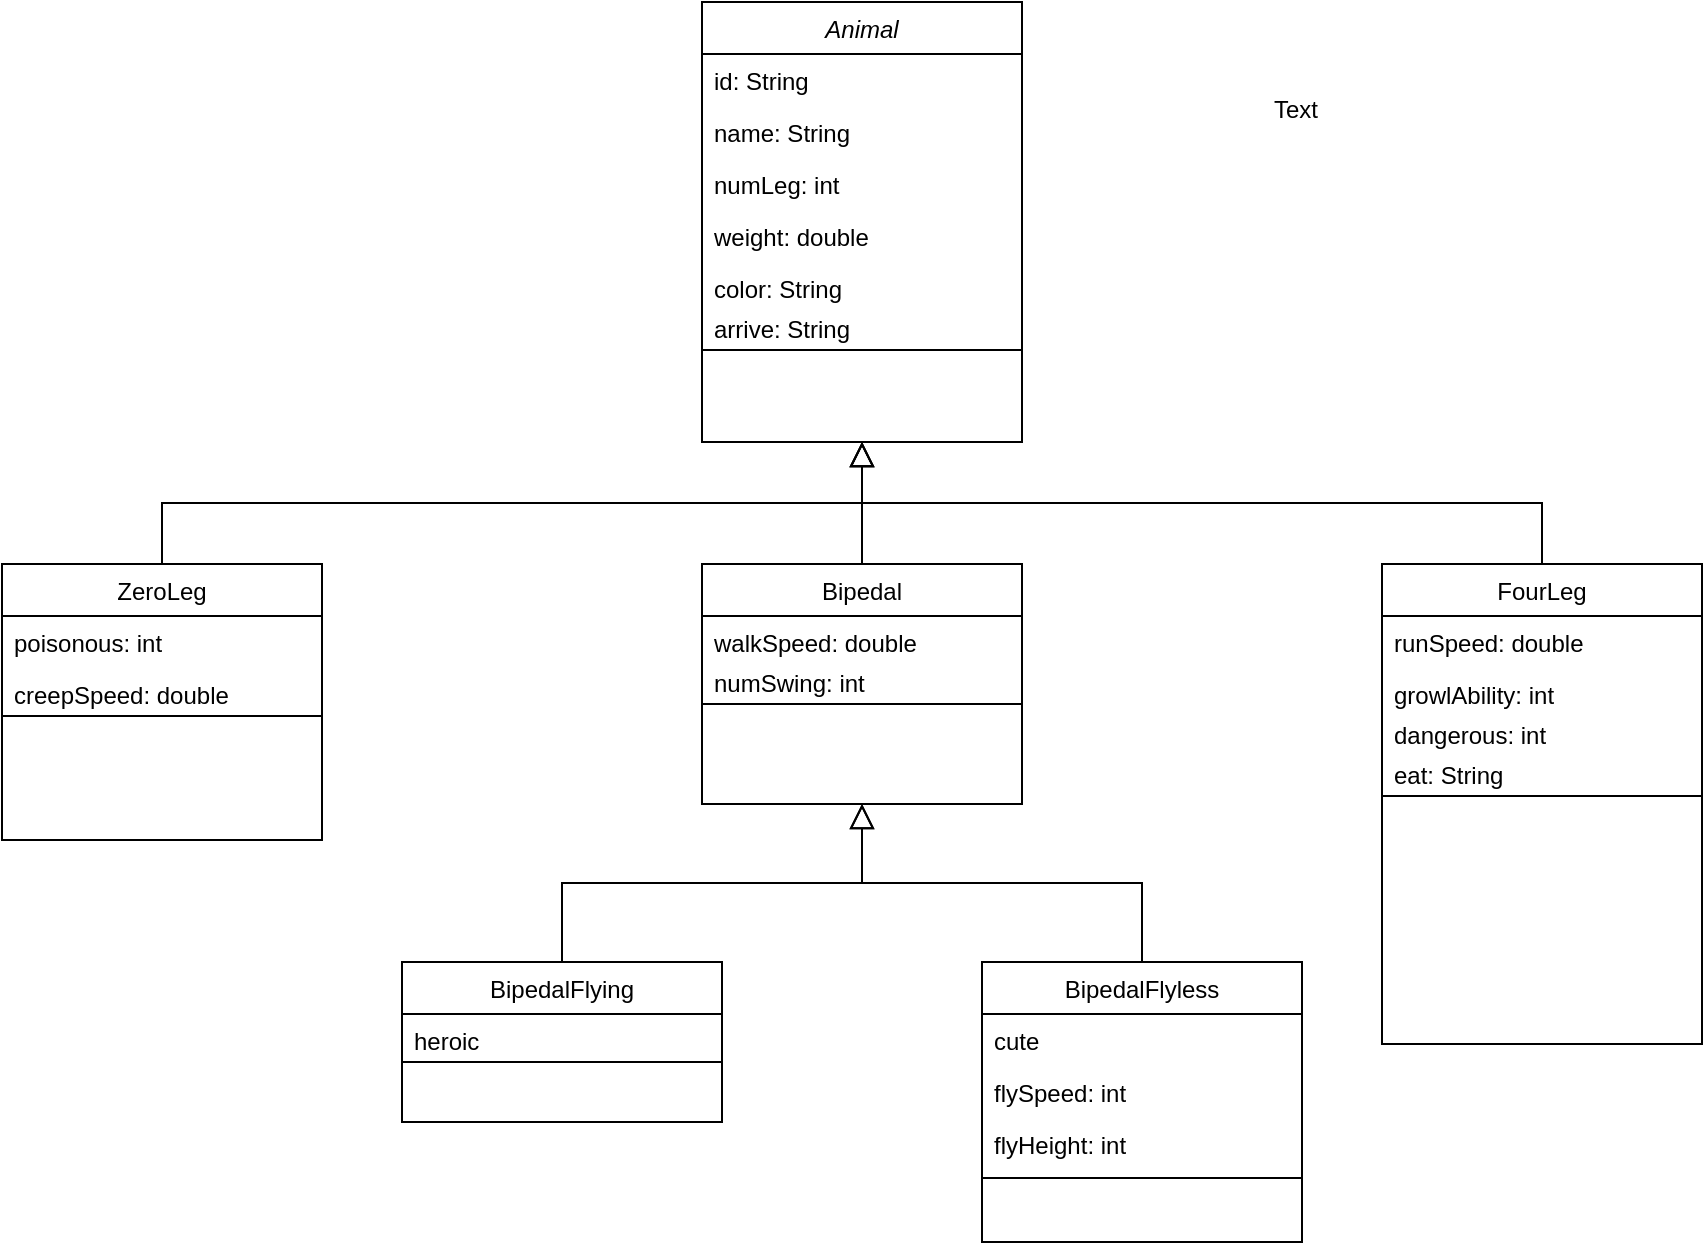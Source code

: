 <mxfile version="14.1.8" type="github">
  <diagram id="C5RBs43oDa-KdzZeNtuy" name="Page-1">
    <mxGraphModel dx="1865" dy="548" grid="1" gridSize="10" guides="1" tooltips="1" connect="1" arrows="1" fold="1" page="1" pageScale="1" pageWidth="827" pageHeight="1169" math="0" shadow="0">
      <root>
        <mxCell id="WIyWlLk6GJQsqaUBKTNV-0" />
        <mxCell id="WIyWlLk6GJQsqaUBKTNV-1" parent="WIyWlLk6GJQsqaUBKTNV-0" />
        <mxCell id="zkfFHV4jXpPFQw0GAbJ--0" value="Animal" style="swimlane;fontStyle=2;align=center;verticalAlign=top;childLayout=stackLayout;horizontal=1;startSize=26;horizontalStack=0;resizeParent=1;resizeLast=0;collapsible=1;marginBottom=0;rounded=0;shadow=0;strokeWidth=1;" parent="WIyWlLk6GJQsqaUBKTNV-1" vertex="1">
          <mxGeometry x="220" y="120" width="160" height="220" as="geometry">
            <mxRectangle x="230" y="140" width="160" height="26" as="alternateBounds" />
          </mxGeometry>
        </mxCell>
        <mxCell id="zkfFHV4jXpPFQw0GAbJ--2" value="id: String " style="text;align=left;verticalAlign=top;spacingLeft=4;spacingRight=4;overflow=hidden;rotatable=0;points=[[0,0.5],[1,0.5]];portConstraint=eastwest;rounded=0;shadow=0;html=0;" parent="zkfFHV4jXpPFQw0GAbJ--0" vertex="1">
          <mxGeometry y="26" width="160" height="26" as="geometry" />
        </mxCell>
        <mxCell id="zkfFHV4jXpPFQw0GAbJ--1" value="name: String" style="text;align=left;verticalAlign=top;spacingLeft=4;spacingRight=4;overflow=hidden;rotatable=0;points=[[0,0.5],[1,0.5]];portConstraint=eastwest;" parent="zkfFHV4jXpPFQw0GAbJ--0" vertex="1">
          <mxGeometry y="52" width="160" height="26" as="geometry" />
        </mxCell>
        <mxCell id="zkfFHV4jXpPFQw0GAbJ--3" value="numLeg: int" style="text;align=left;verticalAlign=top;spacingLeft=4;spacingRight=4;overflow=hidden;rotatable=0;points=[[0,0.5],[1,0.5]];portConstraint=eastwest;rounded=0;shadow=0;html=0;" parent="zkfFHV4jXpPFQw0GAbJ--0" vertex="1">
          <mxGeometry y="78" width="160" height="26" as="geometry" />
        </mxCell>
        <mxCell id="mXU3f5jDPREztVTC0XQW-5" value="weight: double" style="text;align=left;verticalAlign=top;spacingLeft=4;spacingRight=4;overflow=hidden;rotatable=0;points=[[0,0.5],[1,0.5]];portConstraint=eastwest;rounded=0;shadow=0;html=0;" parent="zkfFHV4jXpPFQw0GAbJ--0" vertex="1">
          <mxGeometry y="104" width="160" height="26" as="geometry" />
        </mxCell>
        <mxCell id="Qt1jgcoyq6LtD87Y_nXF-11" value="color: String" style="text;html=1;resizable=0;autosize=1;align=left;verticalAlign=top;points=[];fillColor=none;strokeColor=none;rounded=0;shadow=0;spacingLeft=4;spacingRight=4;" parent="zkfFHV4jXpPFQw0GAbJ--0" vertex="1">
          <mxGeometry y="130" width="160" height="20" as="geometry" />
        </mxCell>
        <mxCell id="Qt1jgcoyq6LtD87Y_nXF-17" value="arrive: String" style="text;html=1;resizable=0;autosize=1;align=left;verticalAlign=top;points=[];fillColor=none;strokeColor=none;rounded=0;shadow=0;spacingLeft=4;spacingRight=4;" parent="zkfFHV4jXpPFQw0GAbJ--0" vertex="1">
          <mxGeometry y="150" width="160" height="20" as="geometry" />
        </mxCell>
        <mxCell id="zkfFHV4jXpPFQw0GAbJ--4" value="" style="line;html=1;strokeWidth=1;align=left;verticalAlign=middle;spacingTop=-1;spacingLeft=3;spacingRight=3;rotatable=0;labelPosition=right;points=[];portConstraint=eastwest;" parent="zkfFHV4jXpPFQw0GAbJ--0" vertex="1">
          <mxGeometry y="170" width="160" height="8" as="geometry" />
        </mxCell>
        <mxCell id="zkfFHV4jXpPFQw0GAbJ--6" value="ZeroLeg" style="swimlane;fontStyle=0;align=center;verticalAlign=top;childLayout=stackLayout;horizontal=1;startSize=26;horizontalStack=0;resizeParent=1;resizeLast=0;collapsible=1;marginBottom=0;rounded=0;shadow=0;strokeWidth=1;" parent="WIyWlLk6GJQsqaUBKTNV-1" vertex="1">
          <mxGeometry x="-130" y="401" width="160" height="138" as="geometry">
            <mxRectangle x="130" y="380" width="160" height="26" as="alternateBounds" />
          </mxGeometry>
        </mxCell>
        <mxCell id="zkfFHV4jXpPFQw0GAbJ--7" value="poisonous: int" style="text;align=left;verticalAlign=top;spacingLeft=4;spacingRight=4;overflow=hidden;rotatable=0;points=[[0,0.5],[1,0.5]];portConstraint=eastwest;" parent="zkfFHV4jXpPFQw0GAbJ--6" vertex="1">
          <mxGeometry y="26" width="160" height="26" as="geometry" />
        </mxCell>
        <mxCell id="Qt1jgcoyq6LtD87Y_nXF-12" value="creepSpeed: double" style="text;html=1;resizable=0;autosize=1;align=left;verticalAlign=top;points=[];fillColor=none;strokeColor=none;rounded=0;shadow=0;spacingLeft=4;spacingRight=4;" parent="zkfFHV4jXpPFQw0GAbJ--6" vertex="1">
          <mxGeometry y="52" width="160" height="20" as="geometry" />
        </mxCell>
        <mxCell id="zkfFHV4jXpPFQw0GAbJ--9" value="" style="line;html=1;strokeWidth=1;align=left;verticalAlign=middle;spacingTop=-1;spacingLeft=3;spacingRight=3;rotatable=0;labelPosition=right;points=[];portConstraint=eastwest;" parent="zkfFHV4jXpPFQw0GAbJ--6" vertex="1">
          <mxGeometry y="72" width="160" height="8" as="geometry" />
        </mxCell>
        <mxCell id="zkfFHV4jXpPFQw0GAbJ--12" value="" style="endArrow=block;endSize=10;endFill=0;shadow=0;strokeWidth=1;rounded=0;edgeStyle=elbowEdgeStyle;elbow=vertical;" parent="WIyWlLk6GJQsqaUBKTNV-1" source="zkfFHV4jXpPFQw0GAbJ--6" target="zkfFHV4jXpPFQw0GAbJ--0" edge="1">
          <mxGeometry width="160" relative="1" as="geometry">
            <mxPoint x="200" y="203" as="sourcePoint" />
            <mxPoint x="200" y="203" as="targetPoint" />
          </mxGeometry>
        </mxCell>
        <mxCell id="zkfFHV4jXpPFQw0GAbJ--13" value="FourLeg" style="swimlane;fontStyle=0;align=center;verticalAlign=top;childLayout=stackLayout;horizontal=1;startSize=26;horizontalStack=0;resizeParent=1;resizeLast=0;collapsible=1;marginBottom=0;rounded=0;shadow=0;strokeWidth=1;" parent="WIyWlLk6GJQsqaUBKTNV-1" vertex="1">
          <mxGeometry x="560" y="401" width="160" height="240" as="geometry">
            <mxRectangle x="340" y="380" width="170" height="26" as="alternateBounds" />
          </mxGeometry>
        </mxCell>
        <mxCell id="zkfFHV4jXpPFQw0GAbJ--14" value="runSpeed: double" style="text;align=left;verticalAlign=top;spacingLeft=4;spacingRight=4;overflow=hidden;rotatable=0;points=[[0,0.5],[1,0.5]];portConstraint=eastwest;" parent="zkfFHV4jXpPFQw0GAbJ--13" vertex="1">
          <mxGeometry y="26" width="160" height="26" as="geometry" />
        </mxCell>
        <mxCell id="Qt1jgcoyq6LtD87Y_nXF-14" value="growlAbility: int" style="text;html=1;resizable=0;autosize=1;align=left;verticalAlign=top;points=[];fillColor=none;strokeColor=none;rounded=0;shadow=0;spacingLeft=4;spacingRight=4;" parent="zkfFHV4jXpPFQw0GAbJ--13" vertex="1">
          <mxGeometry y="52" width="160" height="20" as="geometry" />
        </mxCell>
        <mxCell id="Qt1jgcoyq6LtD87Y_nXF-15" value="dangerous: int" style="text;html=1;resizable=0;autosize=1;align=left;verticalAlign=top;points=[];fillColor=none;strokeColor=none;rounded=0;shadow=0;spacingLeft=4;spacingRight=4;" parent="zkfFHV4jXpPFQw0GAbJ--13" vertex="1">
          <mxGeometry y="72" width="160" height="20" as="geometry" />
        </mxCell>
        <mxCell id="Qt1jgcoyq6LtD87Y_nXF-16" value="eat: String" style="text;html=1;resizable=0;autosize=1;align=left;verticalAlign=top;points=[];fillColor=none;strokeColor=none;rounded=0;shadow=0;spacingLeft=4;spacingRight=4;" parent="zkfFHV4jXpPFQw0GAbJ--13" vertex="1">
          <mxGeometry y="92" width="160" height="20" as="geometry" />
        </mxCell>
        <mxCell id="zkfFHV4jXpPFQw0GAbJ--15" value="" style="line;html=1;strokeWidth=1;align=left;verticalAlign=middle;spacingTop=-1;spacingLeft=3;spacingRight=3;rotatable=0;labelPosition=right;points=[];portConstraint=eastwest;" parent="zkfFHV4jXpPFQw0GAbJ--13" vertex="1">
          <mxGeometry y="112" width="160" height="8" as="geometry" />
        </mxCell>
        <mxCell id="zkfFHV4jXpPFQw0GAbJ--16" value="" style="endArrow=block;endSize=10;endFill=0;shadow=0;strokeWidth=1;rounded=0;edgeStyle=elbowEdgeStyle;elbow=vertical;" parent="WIyWlLk6GJQsqaUBKTNV-1" source="zkfFHV4jXpPFQw0GAbJ--13" target="zkfFHV4jXpPFQw0GAbJ--0" edge="1">
          <mxGeometry width="160" relative="1" as="geometry">
            <mxPoint x="210" y="373" as="sourcePoint" />
            <mxPoint x="310" y="271" as="targetPoint" />
          </mxGeometry>
        </mxCell>
        <mxCell id="AHDwlvnx33oQontYvTsI-0" style="edgeStyle=elbowEdgeStyle;rounded=0;orthogonalLoop=1;jettySize=auto;elbow=vertical;html=1;entryX=0.5;entryY=1;entryDx=0;entryDy=0;endArrow=block;endFill=0;endSize=10;" parent="WIyWlLk6GJQsqaUBKTNV-1" source="mXU3f5jDPREztVTC0XQW-7" target="zkfFHV4jXpPFQw0GAbJ--0" edge="1">
          <mxGeometry relative="1" as="geometry" />
        </mxCell>
        <mxCell id="mXU3f5jDPREztVTC0XQW-7" value="Bipedal" style="swimlane;fontStyle=0;align=center;verticalAlign=top;childLayout=stackLayout;horizontal=1;startSize=26;horizontalStack=0;resizeParent=1;resizeLast=0;collapsible=1;marginBottom=0;rounded=0;shadow=0;strokeWidth=1;" parent="WIyWlLk6GJQsqaUBKTNV-1" vertex="1">
          <mxGeometry x="220" y="401" width="160" height="120" as="geometry">
            <mxRectangle x="340" y="380" width="170" height="26" as="alternateBounds" />
          </mxGeometry>
        </mxCell>
        <mxCell id="Qt1jgcoyq6LtD87Y_nXF-13" value="walkSpeed: double" style="text;html=1;resizable=0;autosize=1;align=left;verticalAlign=top;points=[];fillColor=none;strokeColor=none;rounded=0;shadow=0;spacingLeft=4;spacingRight=4;" parent="mXU3f5jDPREztVTC0XQW-7" vertex="1">
          <mxGeometry y="26" width="160" height="20" as="geometry" />
        </mxCell>
        <mxCell id="Qt1jgcoyq6LtD87Y_nXF-10" value="numSwing: int" style="text;html=1;resizable=0;autosize=1;align=left;verticalAlign=top;points=[];fillColor=none;strokeColor=none;rounded=0;shadow=0;spacingLeft=4;spacingRight=4;" parent="mXU3f5jDPREztVTC0XQW-7" vertex="1">
          <mxGeometry y="46" width="160" height="20" as="geometry" />
        </mxCell>
        <mxCell id="mXU3f5jDPREztVTC0XQW-9" value="" style="line;html=1;strokeWidth=1;align=left;verticalAlign=middle;spacingTop=-1;spacingLeft=3;spacingRight=3;rotatable=0;labelPosition=right;points=[];portConstraint=eastwest;" parent="mXU3f5jDPREztVTC0XQW-7" vertex="1">
          <mxGeometry y="66" width="160" height="8" as="geometry" />
        </mxCell>
        <mxCell id="AHDwlvnx33oQontYvTsI-7" style="edgeStyle=elbowEdgeStyle;rounded=0;orthogonalLoop=1;jettySize=auto;elbow=vertical;html=1;entryX=0.5;entryY=1;entryDx=0;entryDy=0;endArrow=block;endFill=0;endSize=10;" parent="WIyWlLk6GJQsqaUBKTNV-1" source="AHDwlvnx33oQontYvTsI-1" target="mXU3f5jDPREztVTC0XQW-7" edge="1">
          <mxGeometry relative="1" as="geometry" />
        </mxCell>
        <mxCell id="AHDwlvnx33oQontYvTsI-1" value="BipedalFlying" style="swimlane;fontStyle=0;align=center;verticalAlign=top;childLayout=stackLayout;horizontal=1;startSize=26;horizontalStack=0;resizeParent=1;resizeLast=0;collapsible=1;marginBottom=0;rounded=0;shadow=0;strokeWidth=1;" parent="WIyWlLk6GJQsqaUBKTNV-1" vertex="1">
          <mxGeometry x="70" y="600" width="160" height="80" as="geometry">
            <mxRectangle x="340" y="380" width="170" height="26" as="alternateBounds" />
          </mxGeometry>
        </mxCell>
        <mxCell id="Qt1jgcoyq6LtD87Y_nXF-19" value="heroic" style="text;html=1;resizable=0;autosize=1;align=left;verticalAlign=top;points=[];fillColor=none;strokeColor=none;rounded=0;shadow=0;spacingLeft=4;spacingRight=4;" parent="AHDwlvnx33oQontYvTsI-1" vertex="1">
          <mxGeometry y="26" width="160" height="20" as="geometry" />
        </mxCell>
        <mxCell id="AHDwlvnx33oQontYvTsI-3" value="" style="line;html=1;strokeWidth=1;align=left;verticalAlign=middle;spacingTop=-1;spacingLeft=3;spacingRight=3;rotatable=0;labelPosition=right;points=[];portConstraint=eastwest;" parent="AHDwlvnx33oQontYvTsI-1" vertex="1">
          <mxGeometry y="46" width="160" height="8" as="geometry" />
        </mxCell>
        <mxCell id="AHDwlvnx33oQontYvTsI-8" style="edgeStyle=elbowEdgeStyle;rounded=0;orthogonalLoop=1;jettySize=auto;elbow=vertical;html=1;endArrow=block;endFill=0;endSize=10;entryX=0.5;entryY=1;entryDx=0;entryDy=0;" parent="WIyWlLk6GJQsqaUBKTNV-1" source="AHDwlvnx33oQontYvTsI-4" target="mXU3f5jDPREztVTC0XQW-7" edge="1">
          <mxGeometry relative="1" as="geometry">
            <mxPoint x="300" y="450" as="targetPoint" />
          </mxGeometry>
        </mxCell>
        <mxCell id="AHDwlvnx33oQontYvTsI-4" value="BipedalFlyless" style="swimlane;fontStyle=0;align=center;verticalAlign=top;childLayout=stackLayout;horizontal=1;startSize=26;horizontalStack=0;resizeParent=1;resizeLast=0;collapsible=1;marginBottom=0;rounded=0;shadow=0;strokeWidth=1;" parent="WIyWlLk6GJQsqaUBKTNV-1" vertex="1">
          <mxGeometry x="360" y="600" width="160" height="140" as="geometry">
            <mxRectangle x="340" y="380" width="170" height="26" as="alternateBounds" />
          </mxGeometry>
        </mxCell>
        <mxCell id="AHDwlvnx33oQontYvTsI-5" value="cute" style="text;align=left;verticalAlign=top;spacingLeft=4;spacingRight=4;overflow=hidden;rotatable=0;points=[[0,0.5],[1,0.5]];portConstraint=eastwest;" parent="AHDwlvnx33oQontYvTsI-4" vertex="1">
          <mxGeometry y="26" width="160" height="26" as="geometry" />
        </mxCell>
        <mxCell id="mXU3f5jDPREztVTC0XQW-8" value="flySpeed: int" style="text;align=left;verticalAlign=top;spacingLeft=4;spacingRight=4;overflow=hidden;rotatable=0;points=[[0,0.5],[1,0.5]];portConstraint=eastwest;" parent="AHDwlvnx33oQontYvTsI-4" vertex="1">
          <mxGeometry y="52" width="160" height="26" as="geometry" />
        </mxCell>
        <mxCell id="o46EXD9OO0vBj13vOHu3-0" value="flyHeight: int" style="text;align=left;verticalAlign=top;spacingLeft=4;spacingRight=4;overflow=hidden;rotatable=0;points=[[0,0.5],[1,0.5]];portConstraint=eastwest;" vertex="1" parent="AHDwlvnx33oQontYvTsI-4">
          <mxGeometry y="78" width="160" height="26" as="geometry" />
        </mxCell>
        <mxCell id="AHDwlvnx33oQontYvTsI-6" value="" style="line;html=1;strokeWidth=1;align=left;verticalAlign=middle;spacingTop=-1;spacingLeft=3;spacingRight=3;rotatable=0;labelPosition=right;points=[];portConstraint=eastwest;" parent="AHDwlvnx33oQontYvTsI-4" vertex="1">
          <mxGeometry y="104" width="160" height="8" as="geometry" />
        </mxCell>
        <mxCell id="Qt1jgcoyq6LtD87Y_nXF-8" value="Text" style="text;html=1;resizable=0;autosize=1;align=left;verticalAlign=top;points=[];fillColor=none;strokeColor=none;rounded=0;shadow=0;spacingLeft=4;spacingRight=4;" parent="WIyWlLk6GJQsqaUBKTNV-1" vertex="1">
          <mxGeometry x="500" y="160" width="160" height="20" as="geometry" />
        </mxCell>
      </root>
    </mxGraphModel>
  </diagram>
</mxfile>
